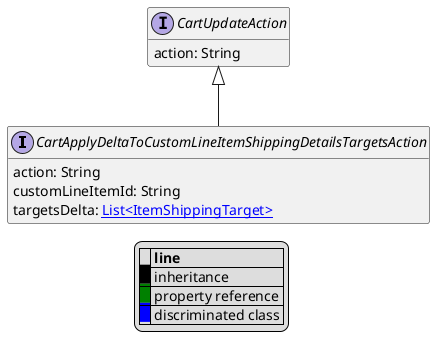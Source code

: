 @startuml

hide empty fields
hide empty methods
legend
|= |= line |
|<back:black>   </back>| inheritance |
|<back:green>   </back>| property reference |
|<back:blue>   </back>| discriminated class |
endlegend
interface CartApplyDeltaToCustomLineItemShippingDetailsTargetsAction [[CartApplyDeltaToCustomLineItemShippingDetailsTargetsAction.svg]] extends CartUpdateAction {
    action: String
    customLineItemId: String
    targetsDelta: [[ItemShippingTarget.svg List<ItemShippingTarget>]]
}
interface CartUpdateAction [[CartUpdateAction.svg]]  {
    action: String
}





@enduml
